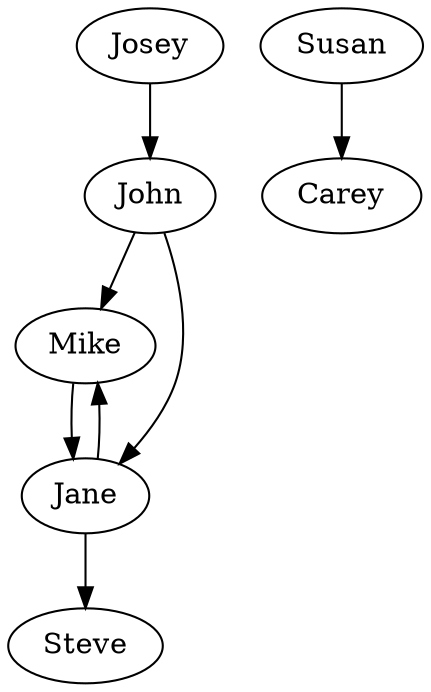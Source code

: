 digraph {
    Mike -> Jane;
    Jane -> Mike;
    Jane -> Steve;
    Susan -> Carey;
    Josey -> John;
    John -> Mike;
    John -> Jane;
}